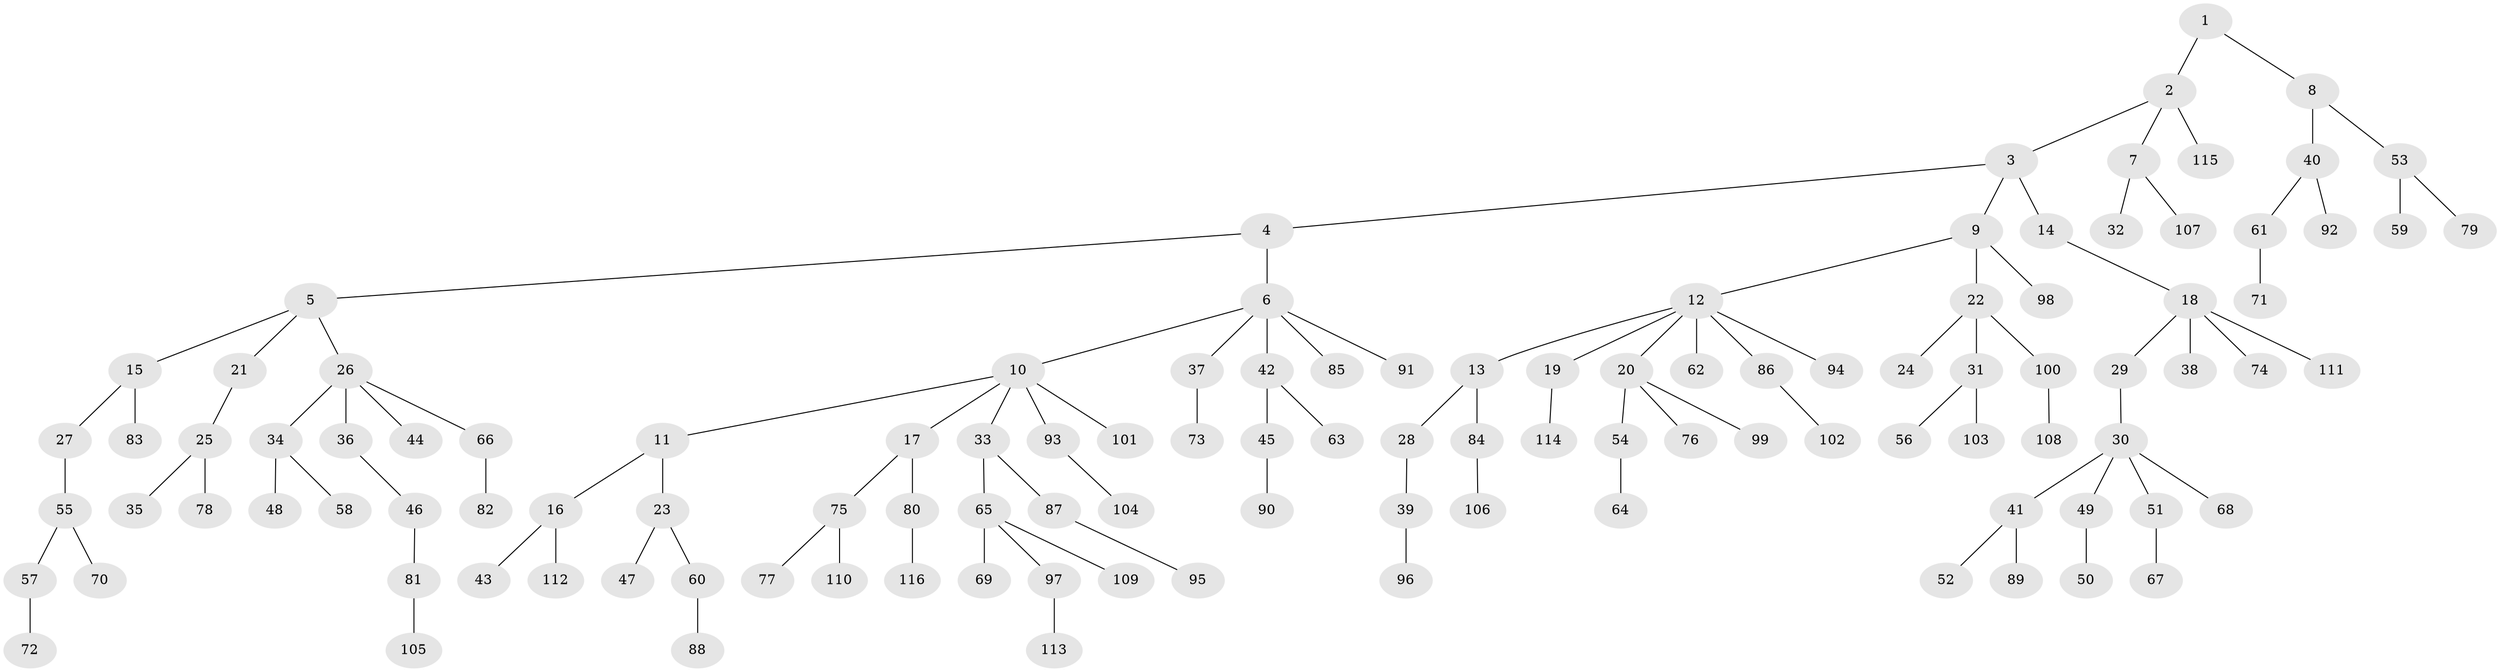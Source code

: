 // coarse degree distribution, {3: 0.14457831325301204, 5: 0.060240963855421686, 4: 0.03614457831325301, 6: 0.024096385542168676, 7: 0.012048192771084338, 2: 0.14457831325301204, 1: 0.5783132530120482}
// Generated by graph-tools (version 1.1) at 2025/52/02/27/25 19:52:10]
// undirected, 116 vertices, 115 edges
graph export_dot {
graph [start="1"]
  node [color=gray90,style=filled];
  1;
  2;
  3;
  4;
  5;
  6;
  7;
  8;
  9;
  10;
  11;
  12;
  13;
  14;
  15;
  16;
  17;
  18;
  19;
  20;
  21;
  22;
  23;
  24;
  25;
  26;
  27;
  28;
  29;
  30;
  31;
  32;
  33;
  34;
  35;
  36;
  37;
  38;
  39;
  40;
  41;
  42;
  43;
  44;
  45;
  46;
  47;
  48;
  49;
  50;
  51;
  52;
  53;
  54;
  55;
  56;
  57;
  58;
  59;
  60;
  61;
  62;
  63;
  64;
  65;
  66;
  67;
  68;
  69;
  70;
  71;
  72;
  73;
  74;
  75;
  76;
  77;
  78;
  79;
  80;
  81;
  82;
  83;
  84;
  85;
  86;
  87;
  88;
  89;
  90;
  91;
  92;
  93;
  94;
  95;
  96;
  97;
  98;
  99;
  100;
  101;
  102;
  103;
  104;
  105;
  106;
  107;
  108;
  109;
  110;
  111;
  112;
  113;
  114;
  115;
  116;
  1 -- 2;
  1 -- 8;
  2 -- 3;
  2 -- 7;
  2 -- 115;
  3 -- 4;
  3 -- 9;
  3 -- 14;
  4 -- 5;
  4 -- 6;
  5 -- 15;
  5 -- 21;
  5 -- 26;
  6 -- 10;
  6 -- 37;
  6 -- 42;
  6 -- 85;
  6 -- 91;
  7 -- 32;
  7 -- 107;
  8 -- 40;
  8 -- 53;
  9 -- 12;
  9 -- 22;
  9 -- 98;
  10 -- 11;
  10 -- 17;
  10 -- 33;
  10 -- 93;
  10 -- 101;
  11 -- 16;
  11 -- 23;
  12 -- 13;
  12 -- 19;
  12 -- 20;
  12 -- 62;
  12 -- 86;
  12 -- 94;
  13 -- 28;
  13 -- 84;
  14 -- 18;
  15 -- 27;
  15 -- 83;
  16 -- 43;
  16 -- 112;
  17 -- 75;
  17 -- 80;
  18 -- 29;
  18 -- 38;
  18 -- 74;
  18 -- 111;
  19 -- 114;
  20 -- 54;
  20 -- 76;
  20 -- 99;
  21 -- 25;
  22 -- 24;
  22 -- 31;
  22 -- 100;
  23 -- 47;
  23 -- 60;
  25 -- 35;
  25 -- 78;
  26 -- 34;
  26 -- 36;
  26 -- 44;
  26 -- 66;
  27 -- 55;
  28 -- 39;
  29 -- 30;
  30 -- 41;
  30 -- 49;
  30 -- 51;
  30 -- 68;
  31 -- 56;
  31 -- 103;
  33 -- 65;
  33 -- 87;
  34 -- 48;
  34 -- 58;
  36 -- 46;
  37 -- 73;
  39 -- 96;
  40 -- 61;
  40 -- 92;
  41 -- 52;
  41 -- 89;
  42 -- 45;
  42 -- 63;
  45 -- 90;
  46 -- 81;
  49 -- 50;
  51 -- 67;
  53 -- 59;
  53 -- 79;
  54 -- 64;
  55 -- 57;
  55 -- 70;
  57 -- 72;
  60 -- 88;
  61 -- 71;
  65 -- 69;
  65 -- 97;
  65 -- 109;
  66 -- 82;
  75 -- 77;
  75 -- 110;
  80 -- 116;
  81 -- 105;
  84 -- 106;
  86 -- 102;
  87 -- 95;
  93 -- 104;
  97 -- 113;
  100 -- 108;
}
